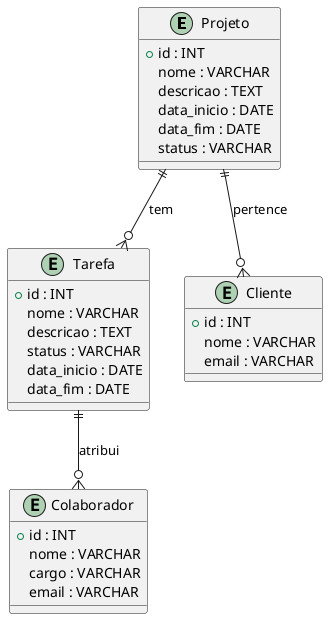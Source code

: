 @startuml Sistema de Gestão de Projetos
entity "Projeto" as projeto {
    +id : INT
    nome : VARCHAR
    descricao : TEXT
    data_inicio : DATE
    data_fim : DATE
    status : VARCHAR
}

entity "Tarefa" as tarefa {
    +id : INT
    nome : VARCHAR
    descricao : TEXT
    status : VARCHAR
    data_inicio : DATE
    data_fim : DATE
}

entity "Colaborador" as colaborador {
    +id : INT
    nome : VARCHAR
    cargo : VARCHAR
    email : VARCHAR
}

entity "Cliente" as cliente {
    +id : INT
    nome : VARCHAR
    email : VARCHAR
}

projeto ||--o{ tarefa : tem
tarefa ||--o{ colaborador : atribui
projeto ||--o{ cliente : pertence
@enduml
